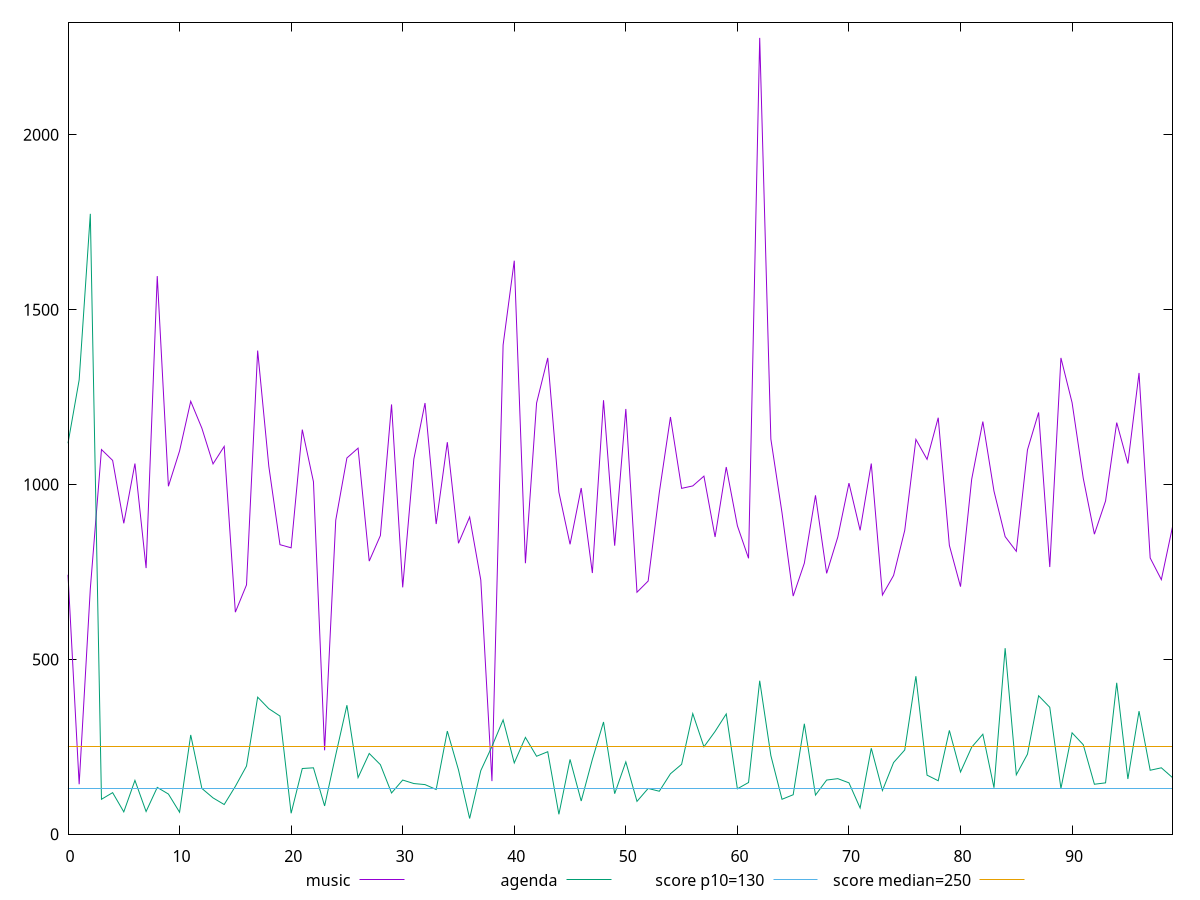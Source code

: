 reset

$music <<EOF
0 742
1 143
2 702
3 1100
4 1069
5 889
6 1059.999999999999
7 761
8 1595.999999999999
9 995
10 1096
11 1238
12 1161
13 1059
14 1109.000000000001
15 635.0000000000009
16 713
17 1383
18 1052
19 828
20 819
21 1157
22 1008
23 239.9999999999999
24 898
25 1075.999999999999
26 1104
27 781
28 854
29 1229.000000000001
30 706
31 1073
32 1233
33 887
34 1121.000000000001
35 832.0000000000009
36 907
37 727
38 152
39 1399
40 1640.000000000001
41 775
42 1233
43 1361.9999999999982
44 978
45 829
46 990
47 747
48 1241
49 825
50 1216
51 692
52 724
53 977
54 1193.000000000001
55 989
56 996.0000000000009
57 1024
58 850
59 1050
60 882
61 789
62 2276.999999999999
63 1130
64 919
65 681
66 775
67 969
68 746
69 850
70 1004
71 869
72 1060
73 684
74 740
75 869
76 1129
77 1072.0000000000018
78 1191.000000000001
79 826
80 708
81 1015
82 1179.999999999999
83 980.9999999999991
84 851
85 809
86 1099
87 1206
88 764
89 1362
90 1234
91 1018
92 858
93 953
94 1177
95 1060
96 1319
97 790
98 728
99 879
EOF

$agenda <<EOF
0 1118
1 1299
2 1774
3 100
4 119
5 64
6 154
7 65
8 134
9 115
10 63
11 284
12 131
13 104
14 85
15 137
16 195
17 392
18 359.0000000000001
19 338
20 60
21 188
22 190
23 81
24 227
25 369
26 162
27 231
28 199.0000000000001
29 118
30 155
31 145
32 142
33 128
34 295
35 184
36 45
37 182
38 251
39 327
40 204
41 277
42 223
43 236
44 57
45 214
46 95.00000000000011
47 214
48 321
49 116
50 207
51 94
52 131
53 123
54 173
55 200
56 345.0000000000001
57 250
58 294
59 344
60 130
61 148.0000000000001
62 438.9999999999998
63 225
64 100
65 113
66 315.9999999999999
67 112
68 155
69 159
70 147
71 75
72 246
73 125
74 205
75 241
76 451.9999999999999
77 169
78 153
79 297
80 177.9999999999999
81 249
82 286
83 133
84 532
85 170.0000000000001
86 229
87 396
88 362.9999999999999
89 131
90 290
91 256.00000000000034
92 143
93 147
94 433
95 158
96 352
97 183
98 190
99 162
EOF

set key outside below
set xrange [0:99]
set yrange [0.36000000000002075:2321.639999999999]
set trange [0.36000000000002075:2321.639999999999]
set terminal svg size 640, 520 enhanced background rgb 'white'
set output "report/report_00029_2021-02-24T13-36-40.390Z/max-potential-fid/comparison/line/0_vs_1.svg"

plot $music title "music" with line, \
     $agenda title "agenda" with line, \
     130 title "score p10=130", \
     250 title "score median=250"

reset
